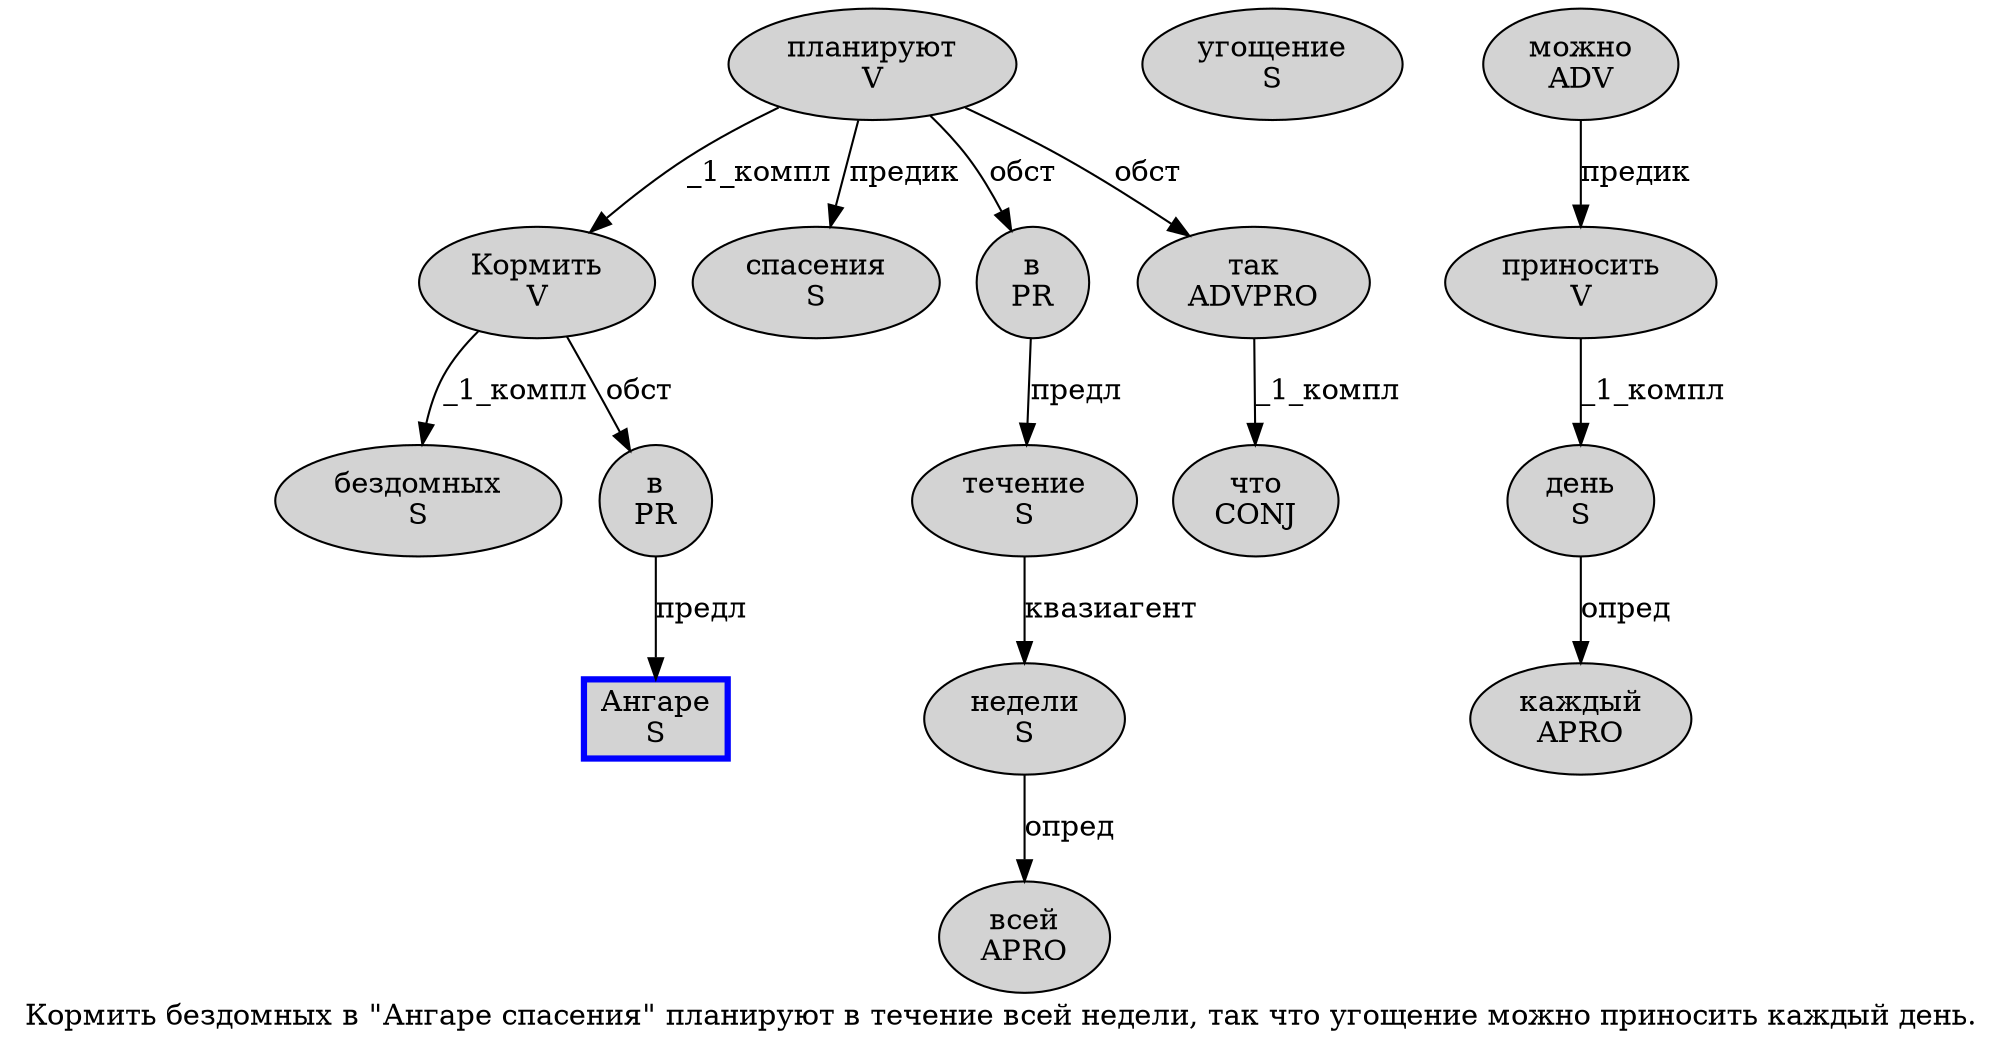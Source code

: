 digraph SENTENCE_1311 {
	graph [label="Кормить бездомных в \"Ангаре спасения\" планируют в течение всей недели, так что угощение можно приносить каждый день."]
	node [style=filled]
		0 [label="Кормить
V" color="" fillcolor=lightgray penwidth=1 shape=ellipse]
		1 [label="бездомных
S" color="" fillcolor=lightgray penwidth=1 shape=ellipse]
		2 [label="в
PR" color="" fillcolor=lightgray penwidth=1 shape=ellipse]
		4 [label="Ангаре
S" color=blue fillcolor=lightgray penwidth=3 shape=box]
		5 [label="спасения
S" color="" fillcolor=lightgray penwidth=1 shape=ellipse]
		7 [label="планируют
V" color="" fillcolor=lightgray penwidth=1 shape=ellipse]
		8 [label="в
PR" color="" fillcolor=lightgray penwidth=1 shape=ellipse]
		9 [label="течение
S" color="" fillcolor=lightgray penwidth=1 shape=ellipse]
		10 [label="всей
APRO" color="" fillcolor=lightgray penwidth=1 shape=ellipse]
		11 [label="недели
S" color="" fillcolor=lightgray penwidth=1 shape=ellipse]
		13 [label="так
ADVPRO" color="" fillcolor=lightgray penwidth=1 shape=ellipse]
		14 [label="что
CONJ" color="" fillcolor=lightgray penwidth=1 shape=ellipse]
		15 [label="угощение
S" color="" fillcolor=lightgray penwidth=1 shape=ellipse]
		16 [label="можно
ADV" color="" fillcolor=lightgray penwidth=1 shape=ellipse]
		17 [label="приносить
V" color="" fillcolor=lightgray penwidth=1 shape=ellipse]
		18 [label="каждый
APRO" color="" fillcolor=lightgray penwidth=1 shape=ellipse]
		19 [label="день
S" color="" fillcolor=lightgray penwidth=1 shape=ellipse]
			8 -> 9 [label="предл"]
			13 -> 14 [label="_1_компл"]
			9 -> 11 [label="квазиагент"]
			7 -> 0 [label="_1_компл"]
			7 -> 5 [label="предик"]
			7 -> 8 [label="обст"]
			7 -> 13 [label="обст"]
			11 -> 10 [label="опред"]
			16 -> 17 [label="предик"]
			19 -> 18 [label="опред"]
			17 -> 19 [label="_1_компл"]
			0 -> 1 [label="_1_компл"]
			0 -> 2 [label="обст"]
			2 -> 4 [label="предл"]
}